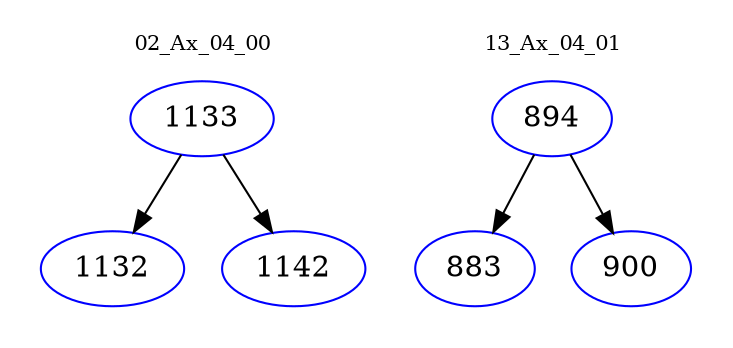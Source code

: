 digraph{
subgraph cluster_0 {
color = white
label = "02_Ax_04_00";
fontsize=10;
T0_1133 [label="1133", color="blue"]
T0_1133 -> T0_1132 [color="black"]
T0_1132 [label="1132", color="blue"]
T0_1133 -> T0_1142 [color="black"]
T0_1142 [label="1142", color="blue"]
}
subgraph cluster_1 {
color = white
label = "13_Ax_04_01";
fontsize=10;
T1_894 [label="894", color="blue"]
T1_894 -> T1_883 [color="black"]
T1_883 [label="883", color="blue"]
T1_894 -> T1_900 [color="black"]
T1_900 [label="900", color="blue"]
}
}
